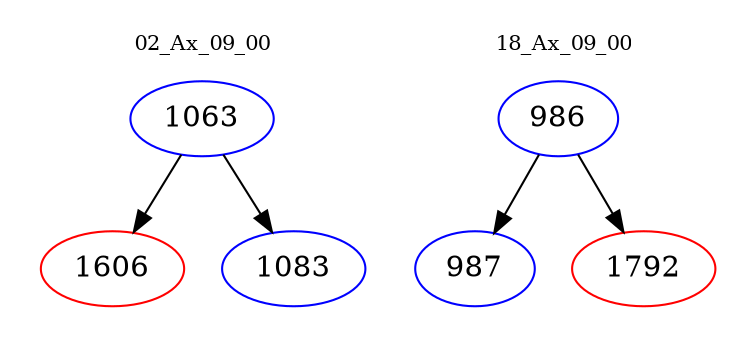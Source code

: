 digraph{
subgraph cluster_0 {
color = white
label = "02_Ax_09_00";
fontsize=10;
T0_1063 [label="1063", color="blue"]
T0_1063 -> T0_1606 [color="black"]
T0_1606 [label="1606", color="red"]
T0_1063 -> T0_1083 [color="black"]
T0_1083 [label="1083", color="blue"]
}
subgraph cluster_1 {
color = white
label = "18_Ax_09_00";
fontsize=10;
T1_986 [label="986", color="blue"]
T1_986 -> T1_987 [color="black"]
T1_987 [label="987", color="blue"]
T1_986 -> T1_1792 [color="black"]
T1_1792 [label="1792", color="red"]
}
}

